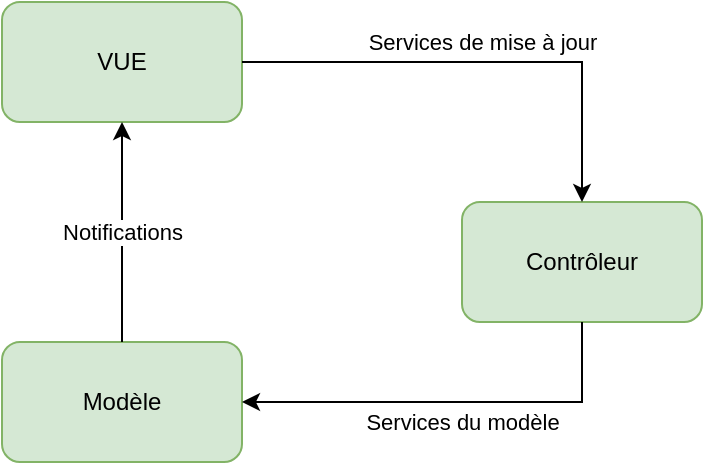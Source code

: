 <mxfile version="22.1.7" type="github">
  <diagram name="Page-1" id="EFFMSW5CQe5JTr5iooCJ">
    <mxGraphModel dx="1221" dy="673" grid="0" gridSize="10" guides="1" tooltips="1" connect="1" arrows="1" fold="1" page="1" pageScale="1" pageWidth="827" pageHeight="1169" math="0" shadow="0">
      <root>
        <mxCell id="0" />
        <mxCell id="1" parent="0" />
        <mxCell id="2Vc-RwdF-dPxPpsRZ9yJ-1" value="VUE" style="rounded=1;whiteSpace=wrap;html=1;fillColor=#d5e8d4;strokeColor=#82b366;" parent="1" vertex="1">
          <mxGeometry x="90" y="140" width="120" height="60" as="geometry" />
        </mxCell>
        <mxCell id="2Vc-RwdF-dPxPpsRZ9yJ-2" value="Contrôleur" style="rounded=1;whiteSpace=wrap;html=1;fillColor=#d5e8d4;strokeColor=#82b366;" parent="1" vertex="1">
          <mxGeometry x="320" y="240" width="120" height="60" as="geometry" />
        </mxCell>
        <mxCell id="2Vc-RwdF-dPxPpsRZ9yJ-3" value="Modèle" style="rounded=1;whiteSpace=wrap;html=1;fillColor=#d5e8d4;strokeColor=#82b366;" parent="1" vertex="1">
          <mxGeometry x="90" y="310" width="120" height="60" as="geometry" />
        </mxCell>
        <mxCell id="2Vc-RwdF-dPxPpsRZ9yJ-4" value="Services de mise à jour" style="endArrow=classic;html=1;rounded=0;exitX=1;exitY=0.5;exitDx=0;exitDy=0;entryX=0.5;entryY=0;entryDx=0;entryDy=0;" parent="1" source="2Vc-RwdF-dPxPpsRZ9yJ-1" target="2Vc-RwdF-dPxPpsRZ9yJ-2" edge="1">
          <mxGeometry y="10" width="50" height="50" relative="1" as="geometry">
            <mxPoint x="320" y="350" as="sourcePoint" />
            <mxPoint x="370" y="300" as="targetPoint" />
            <Array as="points">
              <mxPoint x="380" y="170" />
            </Array>
            <mxPoint as="offset" />
          </mxGeometry>
        </mxCell>
        <mxCell id="2Vc-RwdF-dPxPpsRZ9yJ-5" value="Services du modèle" style="endArrow=classic;html=1;rounded=0;entryX=1;entryY=0.5;entryDx=0;entryDy=0;exitX=0.5;exitY=1;exitDx=0;exitDy=0;" parent="1" source="2Vc-RwdF-dPxPpsRZ9yJ-2" target="2Vc-RwdF-dPxPpsRZ9yJ-3" edge="1">
          <mxGeometry x="-0.048" y="10" width="50" height="50" relative="1" as="geometry">
            <mxPoint x="320" y="350" as="sourcePoint" />
            <mxPoint x="370" y="300" as="targetPoint" />
            <Array as="points">
              <mxPoint x="380" y="340" />
            </Array>
            <mxPoint as="offset" />
          </mxGeometry>
        </mxCell>
        <mxCell id="2Vc-RwdF-dPxPpsRZ9yJ-6" value="Notifications" style="endArrow=classic;html=1;rounded=0;exitX=0.5;exitY=0;exitDx=0;exitDy=0;entryX=0.5;entryY=1;entryDx=0;entryDy=0;" parent="1" source="2Vc-RwdF-dPxPpsRZ9yJ-3" target="2Vc-RwdF-dPxPpsRZ9yJ-1" edge="1">
          <mxGeometry width="50" height="50" relative="1" as="geometry">
            <mxPoint x="370" y="300" as="sourcePoint" />
            <mxPoint x="320" y="350" as="targetPoint" />
          </mxGeometry>
        </mxCell>
      </root>
    </mxGraphModel>
  </diagram>
</mxfile>
